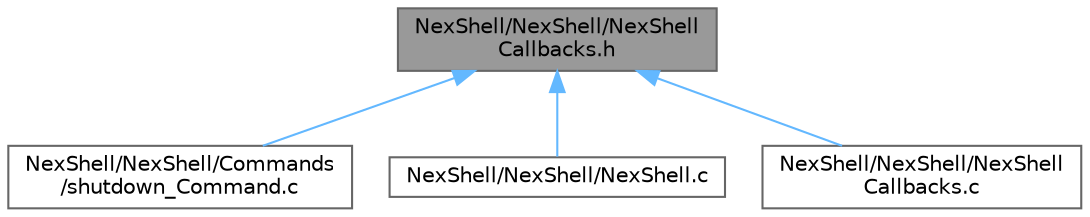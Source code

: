 digraph "NexShell/NexShell/NexShellCallbacks.h"
{
 // LATEX_PDF_SIZE
  bgcolor="transparent";
  edge [fontname=Helvetica,fontsize=10,labelfontname=Helvetica,labelfontsize=10];
  node [fontname=Helvetica,fontsize=10,shape=box,height=0.2,width=0.4];
  Node1 [id="Node000001",label="NexShell/NexShell/NexShell\lCallbacks.h",height=0.2,width=0.4,color="gray40", fillcolor="grey60", style="filled", fontcolor="black",tooltip=" "];
  Node1 -> Node2 [id="edge1_Node000001_Node000002",dir="back",color="steelblue1",style="solid",tooltip=" "];
  Node2 [id="Node000002",label="NexShell/NexShell/Commands\l/shutdown_Command.c",height=0.2,width=0.4,color="grey40", fillcolor="white", style="filled",URL="$shutdown___command_8c_source.html",tooltip=" "];
  Node1 -> Node3 [id="edge2_Node000001_Node000003",dir="back",color="steelblue1",style="solid",tooltip=" "];
  Node3 [id="Node000003",label="NexShell/NexShell/NexShell.c",height=0.2,width=0.4,color="grey40", fillcolor="white", style="filled",URL="$_nex_shell_8c.html",tooltip=" "];
  Node1 -> Node4 [id="edge3_Node000001_Node000004",dir="back",color="steelblue1",style="solid",tooltip=" "];
  Node4 [id="Node000004",label="NexShell/NexShell/NexShell\lCallbacks.c",height=0.2,width=0.4,color="grey40", fillcolor="white", style="filled",URL="$_nex_shell_callbacks_8c_source.html",tooltip=" "];
}
